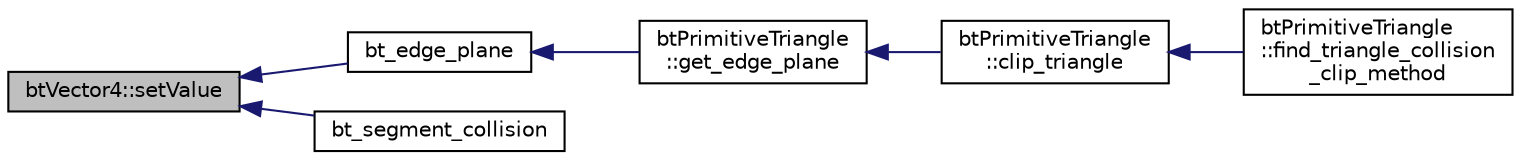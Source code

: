 digraph "btVector4::setValue"
{
  edge [fontname="Helvetica",fontsize="10",labelfontname="Helvetica",labelfontsize="10"];
  node [fontname="Helvetica",fontsize="10",shape=record];
  rankdir="LR";
  Node1 [label="btVector4::setValue",height=0.2,width=0.4,color="black", fillcolor="grey75", style="filled", fontcolor="black"];
  Node1 -> Node2 [dir="back",color="midnightblue",fontsize="10",style="solid",fontname="Helvetica"];
  Node2 [label="bt_edge_plane",height=0.2,width=0.4,color="black", fillcolor="white", style="filled",URL="$bt_geometry_operations_8h.html#a8ef83f3444ff4b984beb7c1c593cb0eb",tooltip="Calc a plane from a triangle edge an a normal. plane is a vec4f. "];
  Node2 -> Node3 [dir="back",color="midnightblue",fontsize="10",style="solid",fontname="Helvetica"];
  Node3 [label="btPrimitiveTriangle\l::get_edge_plane",height=0.2,width=0.4,color="black", fillcolor="white", style="filled",URL="$classbt_primitive_triangle.html#a88f93beaca616105c4d73bdd337167e1",tooltip="Calcs the plane which is paralele to the edge and perpendicular to the triangle plane. "];
  Node3 -> Node4 [dir="back",color="midnightblue",fontsize="10",style="solid",fontname="Helvetica"];
  Node4 [label="btPrimitiveTriangle\l::clip_triangle",height=0.2,width=0.4,color="black", fillcolor="white", style="filled",URL="$classbt_primitive_triangle.html#a56e930410f18f866e47431ed77c6c3ca",tooltip="Clips the triangle against this. "];
  Node4 -> Node5 [dir="back",color="midnightblue",fontsize="10",style="solid",fontname="Helvetica"];
  Node5 [label="btPrimitiveTriangle\l::find_triangle_collision\l_clip_method",height=0.2,width=0.4,color="black", fillcolor="white", style="filled",URL="$classbt_primitive_triangle.html#a24c4903aecd95c2d11bbc42ba3df0e66",tooltip="Find collision using the clipping method. "];
  Node1 -> Node6 [dir="back",color="midnightblue",fontsize="10",style="solid",fontname="Helvetica"];
  Node6 [label="bt_segment_collision",height=0.2,width=0.4,color="black", fillcolor="white", style="filled",URL="$bt_geometry_operations_8h.html#aae15cd5c84602688921b973fc88b60ef",tooltip="Find closest points on segments. "];
}
